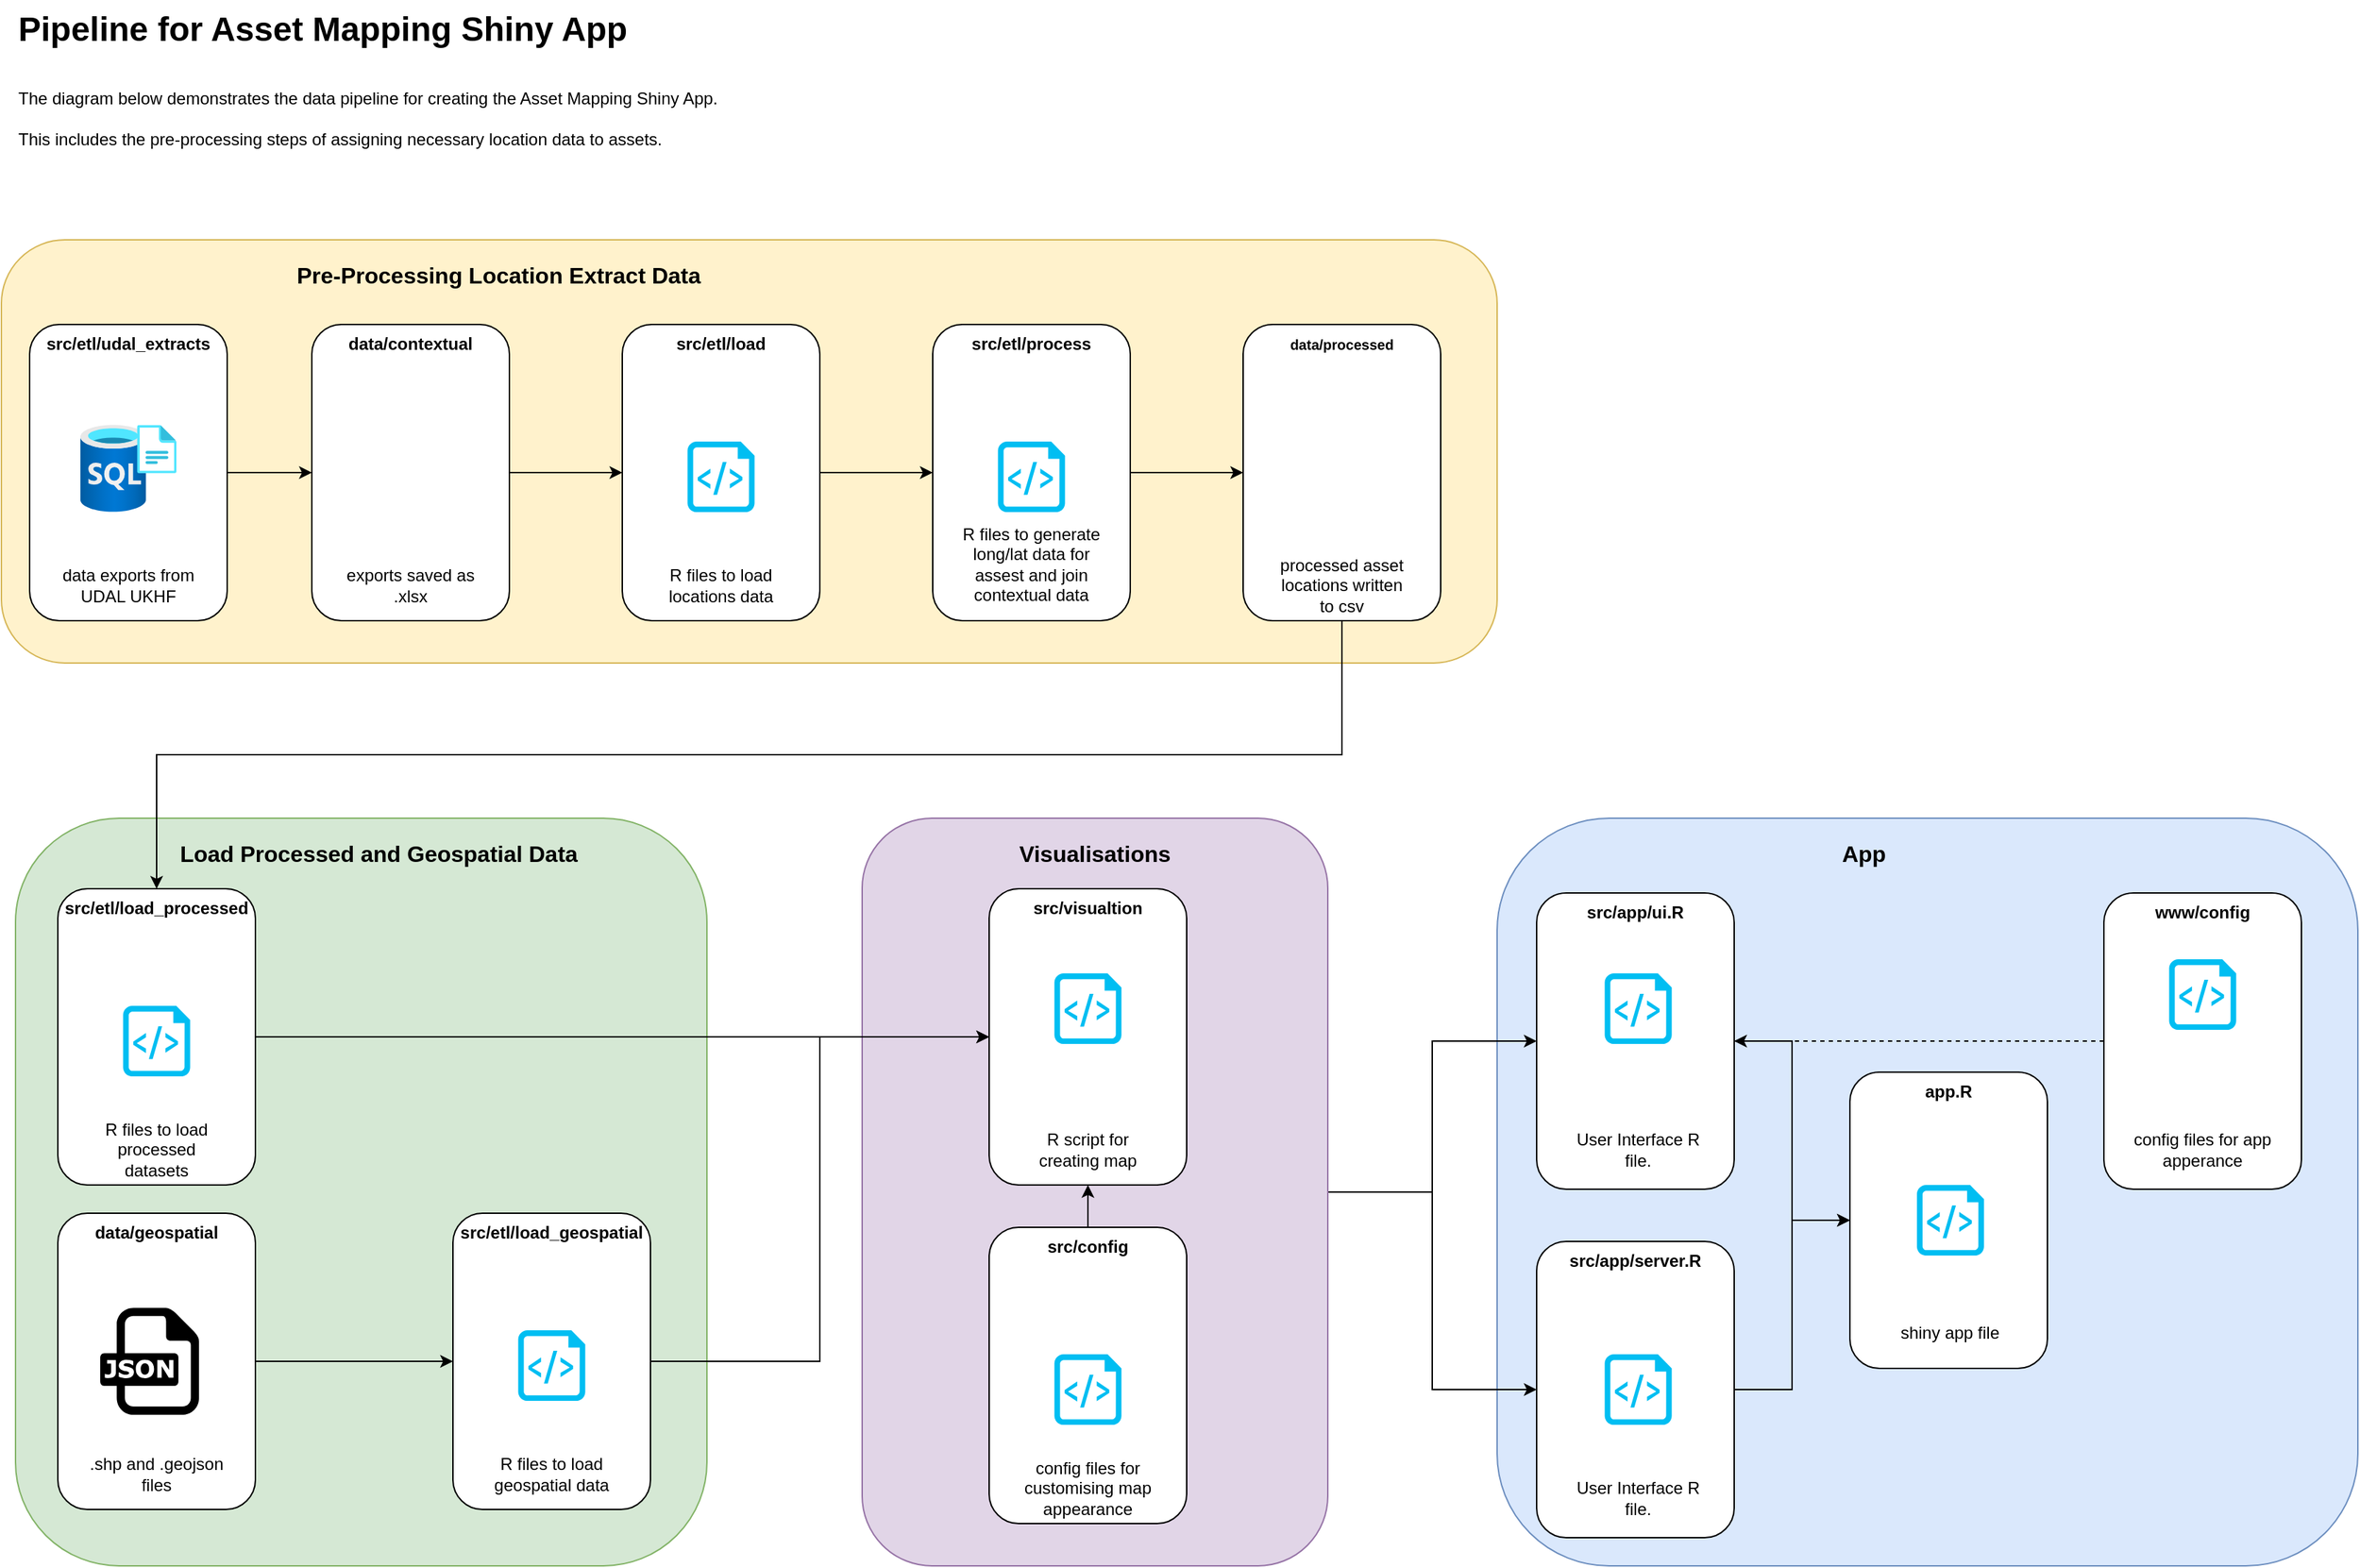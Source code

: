 <mxfile version="27.1.6">
  <diagram name="Page-1" id="Opso4wRMeq8mpIUB8wvP">
    <mxGraphModel dx="1426" dy="777" grid="1" gridSize="10" guides="1" tooltips="1" connect="1" arrows="1" fold="1" page="1" pageScale="1" pageWidth="2336" pageHeight="1654" math="0" shadow="0">
      <root>
        <mxCell id="0" />
        <mxCell id="1" parent="0" />
        <mxCell id="MqRuFLgZDir7rN1xoeyy-1" value="" style="rounded=1;whiteSpace=wrap;html=1;fillColor=#dae8fc;strokeColor=#6c8ebf;" parent="1" vertex="1">
          <mxGeometry x="1640" y="840" width="610" height="530" as="geometry" />
        </mxCell>
        <mxCell id="MqRuFLgZDir7rN1xoeyy-2" style="edgeStyle=orthogonalEdgeStyle;rounded=0;orthogonalLoop=1;jettySize=auto;html=1;entryX=0;entryY=0.5;entryDx=0;entryDy=0;" parent="1" source="MqRuFLgZDir7rN1xoeyy-4" target="MqRuFLgZDir7rN1xoeyy-60" edge="1">
          <mxGeometry relative="1" as="geometry" />
        </mxCell>
        <mxCell id="MqRuFLgZDir7rN1xoeyy-3" style="edgeStyle=orthogonalEdgeStyle;rounded=0;orthogonalLoop=1;jettySize=auto;html=1;entryX=0;entryY=0.5;entryDx=0;entryDy=0;" parent="1" source="MqRuFLgZDir7rN1xoeyy-4" target="MqRuFLgZDir7rN1xoeyy-56" edge="1">
          <mxGeometry relative="1" as="geometry" />
        </mxCell>
        <mxCell id="MqRuFLgZDir7rN1xoeyy-4" value="" style="rounded=1;whiteSpace=wrap;html=1;fillColor=#e1d5e7;strokeColor=#9673a6;" parent="1" vertex="1">
          <mxGeometry x="1190" y="840" width="330" height="530" as="geometry" />
        </mxCell>
        <mxCell id="MqRuFLgZDir7rN1xoeyy-5" value="" style="rounded=1;whiteSpace=wrap;html=1;fillColor=#d5e8d4;strokeColor=#82b366;" parent="1" vertex="1">
          <mxGeometry x="590" y="840" width="490" height="530" as="geometry" />
        </mxCell>
        <mxCell id="MqRuFLgZDir7rN1xoeyy-6" value="" style="rounded=1;whiteSpace=wrap;html=1;fillColor=#fff2cc;strokeColor=#d6b656;" parent="1" vertex="1">
          <mxGeometry x="580" y="430" width="1060" height="300" as="geometry" />
        </mxCell>
        <mxCell id="MqRuFLgZDir7rN1xoeyy-7" value="Pre-Processing Location Extract Data" style="text;html=1;align=center;verticalAlign=middle;whiteSpace=wrap;rounded=0;fontStyle=1;fontSize=16;" parent="1" vertex="1">
          <mxGeometry x="755" y="440" width="355" height="30" as="geometry" />
        </mxCell>
        <mxCell id="MqRuFLgZDir7rN1xoeyy-8" style="edgeStyle=orthogonalEdgeStyle;rounded=0;orthogonalLoop=1;jettySize=auto;html=1;entryX=0;entryY=0.5;entryDx=0;entryDy=0;" parent="1" source="MqRuFLgZDir7rN1xoeyy-9" target="MqRuFLgZDir7rN1xoeyy-11" edge="1">
          <mxGeometry relative="1" as="geometry" />
        </mxCell>
        <mxCell id="MqRuFLgZDir7rN1xoeyy-9" value="src/etl/udal_extracts" style="rounded=1;whiteSpace=wrap;html=1;verticalAlign=top;fontStyle=1" parent="1" vertex="1">
          <mxGeometry x="600" y="490" width="140" height="210" as="geometry" />
        </mxCell>
        <mxCell id="MqRuFLgZDir7rN1xoeyy-10" value="" style="edgeStyle=orthogonalEdgeStyle;rounded=0;orthogonalLoop=1;jettySize=auto;html=1;" parent="1" source="MqRuFLgZDir7rN1xoeyy-11" target="MqRuFLgZDir7rN1xoeyy-15" edge="1">
          <mxGeometry relative="1" as="geometry" />
        </mxCell>
        <mxCell id="MqRuFLgZDir7rN1xoeyy-11" value="data/contextual" style="rounded=1;whiteSpace=wrap;html=1;verticalAlign=top;fontStyle=1" parent="1" vertex="1">
          <mxGeometry x="800" y="490" width="140" height="210" as="geometry" />
        </mxCell>
        <mxCell id="MqRuFLgZDir7rN1xoeyy-12" value="" style="shape=image;html=1;verticalAlign=top;verticalLabelPosition=bottom;labelBackgroundColor=#ffffff;imageAspect=0;aspect=fixed;image=https://cdn3.iconfinder.com/data/icons/cad-database-presentation-spreadsheet-vector-fil-2/512/22-128.png" parent="1" vertex="1">
          <mxGeometry x="836" y="561" width="68" height="68" as="geometry" />
        </mxCell>
        <mxCell id="MqRuFLgZDir7rN1xoeyy-13" value="" style="image;aspect=fixed;html=1;points=[];align=center;fontSize=12;image=img/lib/azure2/databases/SQL_Server_Registries.svg;" parent="1" vertex="1">
          <mxGeometry x="636" y="561" width="68" height="62" as="geometry" />
        </mxCell>
        <mxCell id="MqRuFLgZDir7rN1xoeyy-14" value="" style="edgeStyle=orthogonalEdgeStyle;rounded=0;orthogonalLoop=1;jettySize=auto;html=1;" parent="1" source="MqRuFLgZDir7rN1xoeyy-15" target="MqRuFLgZDir7rN1xoeyy-21" edge="1">
          <mxGeometry relative="1" as="geometry" />
        </mxCell>
        <mxCell id="MqRuFLgZDir7rN1xoeyy-15" value="src/etl/load" style="rounded=1;whiteSpace=wrap;html=1;verticalAlign=top;fontStyle=1" parent="1" vertex="1">
          <mxGeometry x="1020" y="490" width="140" height="210" as="geometry" />
        </mxCell>
        <mxCell id="MqRuFLgZDir7rN1xoeyy-16" value="" style="verticalLabelPosition=bottom;html=1;verticalAlign=top;align=center;strokeColor=none;fillColor=#00BEF2;shape=mxgraph.azure.script_file;pointerEvents=1;" parent="1" vertex="1">
          <mxGeometry x="1066.25" y="573" width="47.5" height="50" as="geometry" />
        </mxCell>
        <mxCell id="MqRuFLgZDir7rN1xoeyy-17" value="data exports from UDAL UKHF" style="text;html=1;align=center;verticalAlign=middle;whiteSpace=wrap;rounded=0;" parent="1" vertex="1">
          <mxGeometry x="620" y="660" width="100" height="30" as="geometry" />
        </mxCell>
        <mxCell id="MqRuFLgZDir7rN1xoeyy-18" value="exports saved as .xlsx" style="text;html=1;align=center;verticalAlign=middle;whiteSpace=wrap;rounded=0;" parent="1" vertex="1">
          <mxGeometry x="820" y="660" width="100" height="30" as="geometry" />
        </mxCell>
        <mxCell id="MqRuFLgZDir7rN1xoeyy-19" value="R files to load locations data" style="text;html=1;align=center;verticalAlign=middle;whiteSpace=wrap;rounded=0;" parent="1" vertex="1">
          <mxGeometry x="1040" y="660" width="100" height="30" as="geometry" />
        </mxCell>
        <mxCell id="MqRuFLgZDir7rN1xoeyy-20" value="" style="edgeStyle=orthogonalEdgeStyle;rounded=0;orthogonalLoop=1;jettySize=auto;html=1;" parent="1" source="MqRuFLgZDir7rN1xoeyy-21" target="MqRuFLgZDir7rN1xoeyy-25" edge="1">
          <mxGeometry relative="1" as="geometry" />
        </mxCell>
        <mxCell id="MqRuFLgZDir7rN1xoeyy-21" value="src/etl/process" style="rounded=1;whiteSpace=wrap;html=1;verticalAlign=top;fontStyle=1" parent="1" vertex="1">
          <mxGeometry x="1240" y="490" width="140" height="210" as="geometry" />
        </mxCell>
        <mxCell id="MqRuFLgZDir7rN1xoeyy-22" value="" style="verticalLabelPosition=bottom;html=1;verticalAlign=top;align=center;strokeColor=none;fillColor=#00BEF2;shape=mxgraph.azure.script_file;pointerEvents=1;" parent="1" vertex="1">
          <mxGeometry x="1286.25" y="573" width="47.5" height="50" as="geometry" />
        </mxCell>
        <mxCell id="MqRuFLgZDir7rN1xoeyy-23" value="R files to generate long/lat data for assest and join contextual data" style="text;html=1;align=center;verticalAlign=middle;whiteSpace=wrap;rounded=0;" parent="1" vertex="1">
          <mxGeometry x="1260" y="630" width="100" height="60" as="geometry" />
        </mxCell>
        <mxCell id="MqRuFLgZDir7rN1xoeyy-24" style="edgeStyle=orthogonalEdgeStyle;rounded=0;orthogonalLoop=1;jettySize=auto;html=1;entryX=0.5;entryY=0;entryDx=0;entryDy=0;exitX=0.5;exitY=1;exitDx=0;exitDy=0;" parent="1" source="MqRuFLgZDir7rN1xoeyy-25" target="MqRuFLgZDir7rN1xoeyy-30" edge="1">
          <mxGeometry relative="1" as="geometry" />
        </mxCell>
        <mxCell id="MqRuFLgZDir7rN1xoeyy-25" value="&lt;font style=&quot;font-size: 10px;&quot;&gt;data/processed&lt;/font&gt;" style="rounded=1;whiteSpace=wrap;html=1;verticalAlign=top;fontStyle=1" parent="1" vertex="1">
          <mxGeometry x="1460" y="490" width="140" height="210" as="geometry" />
        </mxCell>
        <mxCell id="MqRuFLgZDir7rN1xoeyy-26" value="processed asset locations written to csv" style="text;html=1;align=center;verticalAlign=middle;whiteSpace=wrap;rounded=0;" parent="1" vertex="1">
          <mxGeometry x="1480" y="660" width="100" height="30" as="geometry" />
        </mxCell>
        <mxCell id="MqRuFLgZDir7rN1xoeyy-27" value="" style="shape=image;html=1;verticalAlign=top;verticalLabelPosition=bottom;labelBackgroundColor=#ffffff;imageAspect=0;aspect=fixed;image=https://cdn3.iconfinder.com/data/icons/cad-database-presentation-spreadsheet-vector-fil-2/512/19-128.png" parent="1" vertex="1">
          <mxGeometry x="1495" y="561" width="70" height="70" as="geometry" />
        </mxCell>
        <mxCell id="MqRuFLgZDir7rN1xoeyy-28" value="&lt;h1 style=&quot;margin-top: 0px;&quot;&gt;&lt;span style=&quot;background-color: transparent; color: light-dark(rgb(0, 0, 0), rgb(255, 255, 255));&quot;&gt;Pipeline for Asset Mapping Shiny App&lt;/span&gt;&lt;/h1&gt;&lt;h1 style=&quot;margin-top: 0px;&quot;&gt;&lt;span style=&quot;background-color: transparent; color: light-dark(rgb(0, 0, 0), rgb(255, 255, 255)); font-size: 12px; font-weight: normal;&quot;&gt;The diagram below demonstrates the data pipeline for creating the Asset Mapping Shiny App. This includes the pre-processing steps of assigning necessary location data to assets.&lt;/span&gt;&lt;/h1&gt;" style="text;html=1;whiteSpace=wrap;overflow=hidden;rounded=0;" parent="1" vertex="1">
          <mxGeometry x="590" y="260" width="500" height="130" as="geometry" />
        </mxCell>
        <mxCell id="MqRuFLgZDir7rN1xoeyy-29" style="edgeStyle=orthogonalEdgeStyle;rounded=0;orthogonalLoop=1;jettySize=auto;html=1;entryX=0;entryY=0.5;entryDx=0;entryDy=0;" parent="1" source="MqRuFLgZDir7rN1xoeyy-30" target="MqRuFLgZDir7rN1xoeyy-43" edge="1">
          <mxGeometry relative="1" as="geometry" />
        </mxCell>
        <mxCell id="MqRuFLgZDir7rN1xoeyy-30" value="src/etl/load_processed" style="rounded=1;whiteSpace=wrap;html=1;verticalAlign=top;fontStyle=1" parent="1" vertex="1">
          <mxGeometry x="620" y="890" width="140" height="210" as="geometry" />
        </mxCell>
        <mxCell id="MqRuFLgZDir7rN1xoeyy-31" value="" style="verticalLabelPosition=bottom;html=1;verticalAlign=top;align=center;strokeColor=none;fillColor=#00BEF2;shape=mxgraph.azure.script_file;pointerEvents=1;" parent="1" vertex="1">
          <mxGeometry x="666.25" y="973" width="47.5" height="50" as="geometry" />
        </mxCell>
        <mxCell id="MqRuFLgZDir7rN1xoeyy-32" value="R files to load processed datasets" style="text;html=1;align=center;verticalAlign=middle;whiteSpace=wrap;rounded=0;" parent="1" vertex="1">
          <mxGeometry x="640" y="1060" width="100" height="30" as="geometry" />
        </mxCell>
        <mxCell id="MqRuFLgZDir7rN1xoeyy-33" value="Load Processed and Geospatial Data" style="text;html=1;align=center;verticalAlign=middle;whiteSpace=wrap;rounded=0;fontStyle=1;fontSize=16;" parent="1" vertex="1">
          <mxGeometry x="670" y="850" width="355" height="30" as="geometry" />
        </mxCell>
        <mxCell id="MqRuFLgZDir7rN1xoeyy-34" style="edgeStyle=orthogonalEdgeStyle;rounded=0;orthogonalLoop=1;jettySize=auto;html=1;entryX=0;entryY=0.5;entryDx=0;entryDy=0;" parent="1" source="MqRuFLgZDir7rN1xoeyy-35" target="MqRuFLgZDir7rN1xoeyy-43" edge="1">
          <mxGeometry relative="1" as="geometry" />
        </mxCell>
        <mxCell id="MqRuFLgZDir7rN1xoeyy-35" value="src/etl/load_geospatial" style="rounded=1;whiteSpace=wrap;html=1;verticalAlign=top;fontStyle=1" parent="1" vertex="1">
          <mxGeometry x="900" y="1120" width="140" height="210" as="geometry" />
        </mxCell>
        <mxCell id="MqRuFLgZDir7rN1xoeyy-36" value="" style="verticalLabelPosition=bottom;html=1;verticalAlign=top;align=center;strokeColor=none;fillColor=#00BEF2;shape=mxgraph.azure.script_file;pointerEvents=1;" parent="1" vertex="1">
          <mxGeometry x="946.25" y="1203" width="47.5" height="50" as="geometry" />
        </mxCell>
        <mxCell id="MqRuFLgZDir7rN1xoeyy-37" value="R files to load geospatial data" style="text;html=1;align=center;verticalAlign=middle;whiteSpace=wrap;rounded=0;" parent="1" vertex="1">
          <mxGeometry x="920" y="1290" width="100" height="30" as="geometry" />
        </mxCell>
        <mxCell id="MqRuFLgZDir7rN1xoeyy-38" style="edgeStyle=orthogonalEdgeStyle;rounded=0;orthogonalLoop=1;jettySize=auto;html=1;" parent="1" source="MqRuFLgZDir7rN1xoeyy-39" target="MqRuFLgZDir7rN1xoeyy-35" edge="1">
          <mxGeometry relative="1" as="geometry" />
        </mxCell>
        <mxCell id="MqRuFLgZDir7rN1xoeyy-39" value="data/geospatial" style="rounded=1;whiteSpace=wrap;html=1;verticalAlign=top;fontStyle=1" parent="1" vertex="1">
          <mxGeometry x="620" y="1120" width="140" height="210" as="geometry" />
        </mxCell>
        <mxCell id="MqRuFLgZDir7rN1xoeyy-40" value=".shp and .geojson files" style="text;html=1;align=center;verticalAlign=middle;whiteSpace=wrap;rounded=0;" parent="1" vertex="1">
          <mxGeometry x="640" y="1290" width="100" height="30" as="geometry" />
        </mxCell>
        <mxCell id="MqRuFLgZDir7rN1xoeyy-41" value="" style="dashed=0;outlineConnect=0;html=1;align=center;labelPosition=center;verticalLabelPosition=bottom;verticalAlign=top;shape=mxgraph.weblogos.json" parent="1" vertex="1">
          <mxGeometry x="650" y="1187.1" width="70" height="75.8" as="geometry" />
        </mxCell>
        <mxCell id="MqRuFLgZDir7rN1xoeyy-42" value="Visualisations" style="text;html=1;align=center;verticalAlign=middle;whiteSpace=wrap;rounded=0;fontStyle=1;fontSize=16;" parent="1" vertex="1">
          <mxGeometry x="1270" y="850" width="170" height="30" as="geometry" />
        </mxCell>
        <mxCell id="MqRuFLgZDir7rN1xoeyy-43" value="src/visualtion" style="rounded=1;whiteSpace=wrap;html=1;verticalAlign=top;fontStyle=1" parent="1" vertex="1">
          <mxGeometry x="1280" y="890" width="140" height="210" as="geometry" />
        </mxCell>
        <mxCell id="MqRuFLgZDir7rN1xoeyy-44" value="R script for creating map" style="text;html=1;align=center;verticalAlign=middle;whiteSpace=wrap;rounded=0;" parent="1" vertex="1">
          <mxGeometry x="1300" y="1060" width="100" height="30" as="geometry" />
        </mxCell>
        <mxCell id="MqRuFLgZDir7rN1xoeyy-45" value="" style="verticalLabelPosition=bottom;html=1;verticalAlign=top;align=center;strokeColor=none;fillColor=#00BEF2;shape=mxgraph.azure.script_file;pointerEvents=1;" parent="1" vertex="1">
          <mxGeometry x="1326.25" y="950" width="47.5" height="50" as="geometry" />
        </mxCell>
        <mxCell id="MqRuFLgZDir7rN1xoeyy-46" value="App" style="text;html=1;align=center;verticalAlign=middle;whiteSpace=wrap;rounded=0;fontStyle=1;fontSize=16;" parent="1" vertex="1">
          <mxGeometry x="1815" y="850" width="170" height="30" as="geometry" />
        </mxCell>
        <mxCell id="MqRuFLgZDir7rN1xoeyy-47" style="edgeStyle=orthogonalEdgeStyle;rounded=0;orthogonalLoop=1;jettySize=auto;html=1;entryX=0.5;entryY=1;entryDx=0;entryDy=0;" parent="1" source="MqRuFLgZDir7rN1xoeyy-48" target="MqRuFLgZDir7rN1xoeyy-43" edge="1">
          <mxGeometry relative="1" as="geometry" />
        </mxCell>
        <mxCell id="MqRuFLgZDir7rN1xoeyy-48" value="src/config" style="rounded=1;whiteSpace=wrap;html=1;verticalAlign=top;fontStyle=1" parent="1" vertex="1">
          <mxGeometry x="1280" y="1130" width="140" height="210" as="geometry" />
        </mxCell>
        <mxCell id="MqRuFLgZDir7rN1xoeyy-49" value="config files for customising map appearance" style="text;html=1;align=center;verticalAlign=middle;whiteSpace=wrap;rounded=0;" parent="1" vertex="1">
          <mxGeometry x="1300" y="1300" width="100" height="30" as="geometry" />
        </mxCell>
        <mxCell id="MqRuFLgZDir7rN1xoeyy-50" value="" style="verticalLabelPosition=bottom;html=1;verticalAlign=top;align=center;strokeColor=none;fillColor=#00BEF2;shape=mxgraph.azure.script_file;pointerEvents=1;" parent="1" vertex="1">
          <mxGeometry x="1326.25" y="1220" width="47.5" height="50" as="geometry" />
        </mxCell>
        <mxCell id="MqRuFLgZDir7rN1xoeyy-51" style="edgeStyle=orthogonalEdgeStyle;rounded=0;orthogonalLoop=1;jettySize=auto;html=1;entryX=1;entryY=0.5;entryDx=0;entryDy=0;dashed=1;" parent="1" source="MqRuFLgZDir7rN1xoeyy-52" target="MqRuFLgZDir7rN1xoeyy-56" edge="1">
          <mxGeometry relative="1" as="geometry" />
        </mxCell>
        <mxCell id="MqRuFLgZDir7rN1xoeyy-52" value="www/config" style="rounded=1;whiteSpace=wrap;html=1;verticalAlign=top;fontStyle=1" parent="1" vertex="1">
          <mxGeometry x="2070" y="893" width="140" height="210" as="geometry" />
        </mxCell>
        <mxCell id="MqRuFLgZDir7rN1xoeyy-53" value="" style="verticalLabelPosition=bottom;html=1;verticalAlign=top;align=center;strokeColor=none;fillColor=#00BEF2;shape=mxgraph.azure.script_file;pointerEvents=1;" parent="1" vertex="1">
          <mxGeometry x="2116.25" y="940" width="47.5" height="50" as="geometry" />
        </mxCell>
        <mxCell id="MqRuFLgZDir7rN1xoeyy-54" value="config files for app apperance" style="text;html=1;align=center;verticalAlign=middle;whiteSpace=wrap;rounded=0;" parent="1" vertex="1">
          <mxGeometry x="2090" y="1060" width="100" height="30" as="geometry" />
        </mxCell>
        <mxCell id="MqRuFLgZDir7rN1xoeyy-55" style="edgeStyle=orthogonalEdgeStyle;rounded=0;orthogonalLoop=1;jettySize=auto;html=1;entryX=0;entryY=0.5;entryDx=0;entryDy=0;" parent="1" source="MqRuFLgZDir7rN1xoeyy-56" target="MqRuFLgZDir7rN1xoeyy-63" edge="1">
          <mxGeometry relative="1" as="geometry" />
        </mxCell>
        <mxCell id="MqRuFLgZDir7rN1xoeyy-56" value="src/app/ui.R" style="rounded=1;whiteSpace=wrap;html=1;verticalAlign=top;fontStyle=1" parent="1" vertex="1">
          <mxGeometry x="1668" y="893" width="140" height="210" as="geometry" />
        </mxCell>
        <mxCell id="MqRuFLgZDir7rN1xoeyy-57" value="" style="verticalLabelPosition=bottom;html=1;verticalAlign=top;align=center;strokeColor=none;fillColor=#00BEF2;shape=mxgraph.azure.script_file;pointerEvents=1;" parent="1" vertex="1">
          <mxGeometry x="1716.25" y="950" width="47.5" height="50" as="geometry" />
        </mxCell>
        <mxCell id="MqRuFLgZDir7rN1xoeyy-58" value="User Interface R file." style="text;html=1;align=center;verticalAlign=middle;whiteSpace=wrap;rounded=0;" parent="1" vertex="1">
          <mxGeometry x="1690" y="1060" width="100" height="30" as="geometry" />
        </mxCell>
        <mxCell id="MqRuFLgZDir7rN1xoeyy-59" style="edgeStyle=orthogonalEdgeStyle;rounded=0;orthogonalLoop=1;jettySize=auto;html=1;entryX=0;entryY=0.5;entryDx=0;entryDy=0;" parent="1" source="MqRuFLgZDir7rN1xoeyy-60" target="MqRuFLgZDir7rN1xoeyy-63" edge="1">
          <mxGeometry relative="1" as="geometry" />
        </mxCell>
        <mxCell id="MqRuFLgZDir7rN1xoeyy-60" value="src/app/server.R" style="rounded=1;whiteSpace=wrap;html=1;verticalAlign=top;fontStyle=1" parent="1" vertex="1">
          <mxGeometry x="1668" y="1140" width="140" height="210" as="geometry" />
        </mxCell>
        <mxCell id="MqRuFLgZDir7rN1xoeyy-61" value="" style="verticalLabelPosition=bottom;html=1;verticalAlign=top;align=center;strokeColor=none;fillColor=#00BEF2;shape=mxgraph.azure.script_file;pointerEvents=1;" parent="1" vertex="1">
          <mxGeometry x="1716.25" y="1220" width="47.5" height="50" as="geometry" />
        </mxCell>
        <mxCell id="MqRuFLgZDir7rN1xoeyy-62" value="User Interface R file." style="text;html=1;align=center;verticalAlign=middle;whiteSpace=wrap;rounded=0;" parent="1" vertex="1">
          <mxGeometry x="1690" y="1307" width="100" height="30" as="geometry" />
        </mxCell>
        <mxCell id="MqRuFLgZDir7rN1xoeyy-63" value="app.R" style="rounded=1;whiteSpace=wrap;html=1;verticalAlign=top;fontStyle=1" parent="1" vertex="1">
          <mxGeometry x="1890" y="1020" width="140" height="210" as="geometry" />
        </mxCell>
        <mxCell id="MqRuFLgZDir7rN1xoeyy-64" value="" style="verticalLabelPosition=bottom;html=1;verticalAlign=top;align=center;strokeColor=none;fillColor=#00BEF2;shape=mxgraph.azure.script_file;pointerEvents=1;" parent="1" vertex="1">
          <mxGeometry x="1937.5" y="1100" width="47.5" height="50" as="geometry" />
        </mxCell>
        <mxCell id="MqRuFLgZDir7rN1xoeyy-65" value="shiny app file" style="text;html=1;align=center;verticalAlign=middle;whiteSpace=wrap;rounded=0;" parent="1" vertex="1">
          <mxGeometry x="1911.25" y="1190" width="100" height="30" as="geometry" />
        </mxCell>
      </root>
    </mxGraphModel>
  </diagram>
</mxfile>
